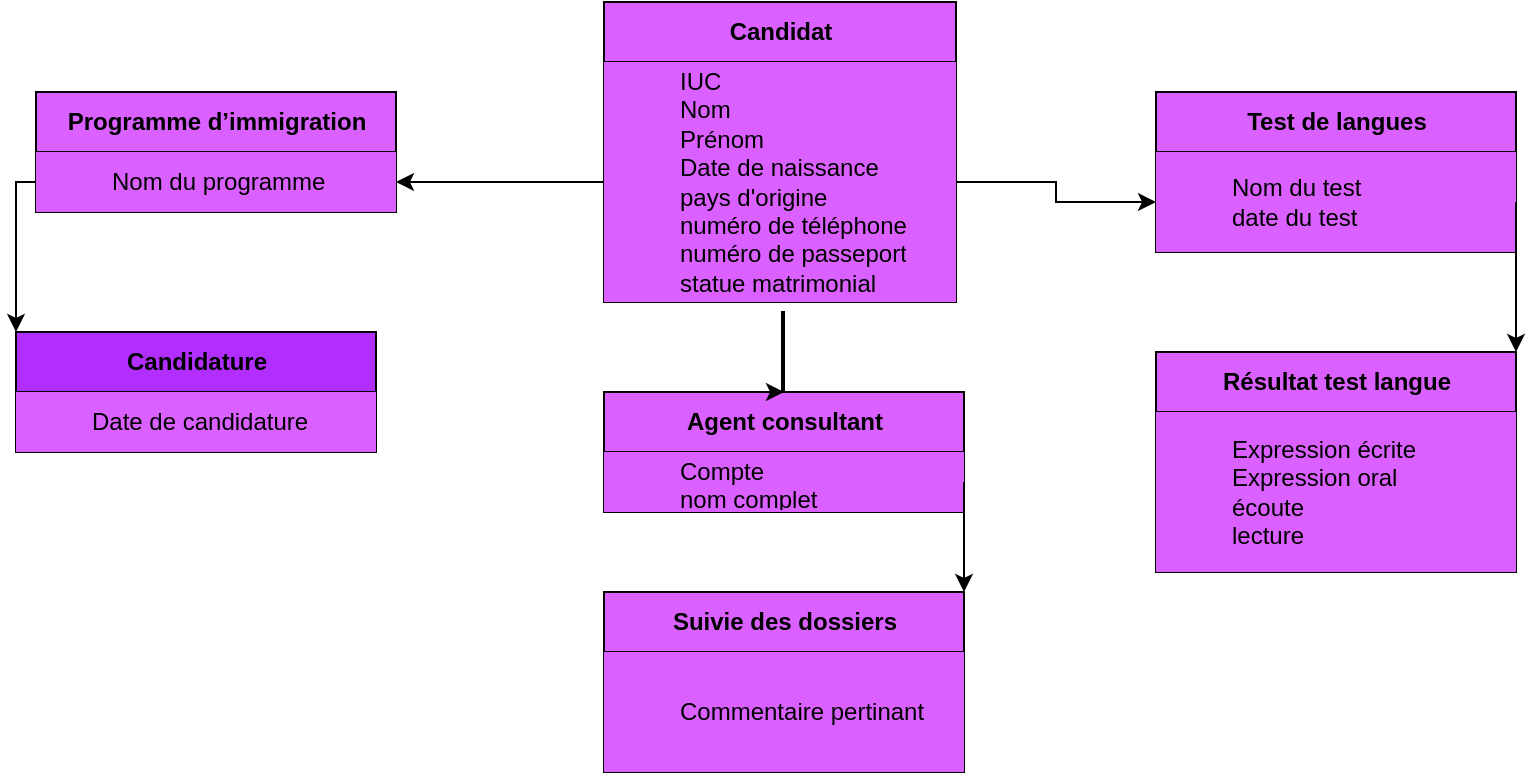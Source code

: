 <mxfile version="23.1.4" type="device">
  <diagram name="Page-1" id="f8WD6x9Ryh0b6BnvdUkP">
    <mxGraphModel dx="1242" dy="569" grid="1" gridSize="10" guides="1" tooltips="1" connect="1" arrows="1" fold="1" page="1" pageScale="1" pageWidth="827" pageHeight="1169" math="0" shadow="0">
      <root>
        <mxCell id="0" />
        <mxCell id="1" parent="0" />
        <mxCell id="e0hxpYVWqys8dBpXmxLi-1" value="Candidat" style="shape=table;startSize=30;container=1;collapsible=1;childLayout=tableLayout;fixedRows=1;rowLines=0;fontStyle=1;align=center;resizeLast=1;html=1;fillColor=#DA61FF;" vertex="1" parent="1">
          <mxGeometry x="324" y="5" width="176" height="150" as="geometry" />
        </mxCell>
        <mxCell id="e0hxpYVWqys8dBpXmxLi-5" value="" style="shape=tableRow;horizontal=0;startSize=0;swimlaneHead=0;swimlaneBody=0;fillColor=none;collapsible=0;dropTarget=0;points=[[0,0.5],[1,0.5]];portConstraint=eastwest;top=0;left=0;right=0;bottom=0;" vertex="1" parent="e0hxpYVWqys8dBpXmxLi-1">
          <mxGeometry y="30" width="176" height="120" as="geometry" />
        </mxCell>
        <mxCell id="e0hxpYVWqys8dBpXmxLi-6" value="" style="shape=partialRectangle;connectable=0;fillColor=#DA61FF;top=0;left=0;bottom=0;right=0;editable=1;overflow=hidden;whiteSpace=wrap;html=1;" vertex="1" parent="e0hxpYVWqys8dBpXmxLi-5">
          <mxGeometry width="30" height="120" as="geometry">
            <mxRectangle width="30" height="120" as="alternateBounds" />
          </mxGeometry>
        </mxCell>
        <mxCell id="e0hxpYVWqys8dBpXmxLi-7" value="IUC&lt;br&gt;Nom&lt;br&gt;Prénom&lt;br&gt;Date de naissance&lt;br&gt;pays d&#39;origine&lt;br&gt;numéro de téléphone&lt;br&gt;numéro de passeport&lt;br&gt;statue matrimonial" style="shape=partialRectangle;connectable=0;fillColor=#DA61FF;top=0;left=0;bottom=0;right=0;align=left;spacingLeft=6;overflow=hidden;whiteSpace=wrap;html=1;" vertex="1" parent="e0hxpYVWqys8dBpXmxLi-5">
          <mxGeometry x="30" width="146" height="120" as="geometry">
            <mxRectangle width="146" height="120" as="alternateBounds" />
          </mxGeometry>
        </mxCell>
        <mxCell id="e0hxpYVWqys8dBpXmxLi-14" value="Programme d’immigration" style="shape=table;startSize=30;container=1;collapsible=1;childLayout=tableLayout;fixedRows=1;rowLines=0;fontStyle=1;align=center;resizeLast=1;html=1;fillColor=#DA61FF;" vertex="1" parent="1">
          <mxGeometry x="40" y="50" width="180" height="60" as="geometry" />
        </mxCell>
        <mxCell id="e0hxpYVWqys8dBpXmxLi-24" value="" style="shape=tableRow;horizontal=0;startSize=0;swimlaneHead=0;swimlaneBody=0;fillColor=none;collapsible=0;dropTarget=0;points=[[0,0.5],[1,0.5]];portConstraint=eastwest;top=0;left=0;right=0;bottom=0;" vertex="1" parent="e0hxpYVWqys8dBpXmxLi-14">
          <mxGeometry y="30" width="180" height="30" as="geometry" />
        </mxCell>
        <mxCell id="e0hxpYVWqys8dBpXmxLi-25" value="" style="shape=partialRectangle;connectable=0;fillColor=#DA61FF;top=0;left=0;bottom=0;right=0;editable=1;overflow=hidden;whiteSpace=wrap;html=1;" vertex="1" parent="e0hxpYVWqys8dBpXmxLi-24">
          <mxGeometry width="30" height="30" as="geometry">
            <mxRectangle width="30" height="30" as="alternateBounds" />
          </mxGeometry>
        </mxCell>
        <mxCell id="e0hxpYVWqys8dBpXmxLi-26" value="Nom du programme" style="shape=partialRectangle;connectable=0;fillColor=#DA61FF;top=0;left=0;bottom=0;right=0;align=left;spacingLeft=6;overflow=hidden;whiteSpace=wrap;html=1;" vertex="1" parent="e0hxpYVWqys8dBpXmxLi-24">
          <mxGeometry x="30" width="150" height="30" as="geometry">
            <mxRectangle width="150" height="30" as="alternateBounds" />
          </mxGeometry>
        </mxCell>
        <mxCell id="e0hxpYVWqys8dBpXmxLi-27" value="Test de langues" style="shape=table;startSize=30;container=1;collapsible=1;childLayout=tableLayout;fixedRows=1;rowLines=0;fontStyle=1;align=center;resizeLast=1;html=1;fillColor=#DA61FF;" vertex="1" parent="1">
          <mxGeometry x="600" y="50" width="180" height="80" as="geometry" />
        </mxCell>
        <mxCell id="e0hxpYVWqys8dBpXmxLi-37" value="" style="shape=tableRow;horizontal=0;startSize=0;swimlaneHead=0;swimlaneBody=0;fillColor=none;collapsible=0;dropTarget=0;points=[[0,0.5],[1,0.5]];portConstraint=eastwest;top=0;left=0;right=0;bottom=0;" vertex="1" parent="e0hxpYVWqys8dBpXmxLi-27">
          <mxGeometry y="30" width="180" height="50" as="geometry" />
        </mxCell>
        <mxCell id="e0hxpYVWqys8dBpXmxLi-38" value="" style="shape=partialRectangle;connectable=0;fillColor=#DA61FF;top=0;left=0;bottom=0;right=0;editable=1;overflow=hidden;whiteSpace=wrap;html=1;" vertex="1" parent="e0hxpYVWqys8dBpXmxLi-37">
          <mxGeometry width="30" height="50" as="geometry">
            <mxRectangle width="30" height="50" as="alternateBounds" />
          </mxGeometry>
        </mxCell>
        <mxCell id="e0hxpYVWqys8dBpXmxLi-39" value="Nom du test&lt;br&gt;date du test" style="shape=partialRectangle;connectable=0;fillColor=#DA61FF;top=0;left=0;bottom=0;right=0;align=left;spacingLeft=6;overflow=hidden;whiteSpace=wrap;html=1;" vertex="1" parent="e0hxpYVWqys8dBpXmxLi-37">
          <mxGeometry x="30" width="150" height="50" as="geometry">
            <mxRectangle width="150" height="50" as="alternateBounds" />
          </mxGeometry>
        </mxCell>
        <mxCell id="e0hxpYVWqys8dBpXmxLi-40" value="Agent consultant" style="shape=table;startSize=30;container=1;collapsible=1;childLayout=tableLayout;fixedRows=1;rowLines=0;fontStyle=1;align=center;resizeLast=1;html=1;fillColor=#DA61FF;" vertex="1" parent="1">
          <mxGeometry x="324" y="200" width="180" height="60" as="geometry" />
        </mxCell>
        <mxCell id="e0hxpYVWqys8dBpXmxLi-50" value="" style="shape=tableRow;horizontal=0;startSize=0;swimlaneHead=0;swimlaneBody=0;fillColor=none;collapsible=0;dropTarget=0;points=[[0,0.5],[1,0.5]];portConstraint=eastwest;top=0;left=0;right=0;bottom=0;" vertex="1" parent="e0hxpYVWqys8dBpXmxLi-40">
          <mxGeometry y="30" width="180" height="30" as="geometry" />
        </mxCell>
        <mxCell id="e0hxpYVWqys8dBpXmxLi-51" value="" style="shape=partialRectangle;connectable=0;fillColor=#DA61FF;top=0;left=0;bottom=0;right=0;editable=1;overflow=hidden;whiteSpace=wrap;html=1;" vertex="1" parent="e0hxpYVWqys8dBpXmxLi-50">
          <mxGeometry width="30" height="30" as="geometry">
            <mxRectangle width="30" height="30" as="alternateBounds" />
          </mxGeometry>
        </mxCell>
        <mxCell id="e0hxpYVWqys8dBpXmxLi-52" value="Compte&lt;br&gt;nom complet" style="shape=partialRectangle;connectable=0;fillColor=#DA61FF;top=0;left=0;bottom=0;right=0;align=left;spacingLeft=6;overflow=hidden;whiteSpace=wrap;html=1;" vertex="1" parent="e0hxpYVWqys8dBpXmxLi-50">
          <mxGeometry x="30" width="150" height="30" as="geometry">
            <mxRectangle width="150" height="30" as="alternateBounds" />
          </mxGeometry>
        </mxCell>
        <mxCell id="e0hxpYVWqys8dBpXmxLi-66" value="Candidature" style="shape=table;startSize=30;container=1;collapsible=1;childLayout=tableLayout;fixedRows=1;rowLines=0;fontStyle=1;align=center;resizeLast=1;html=1;fillColor=#B22EFF;" vertex="1" parent="1">
          <mxGeometry x="30" y="170" width="180" height="60" as="geometry" />
        </mxCell>
        <mxCell id="e0hxpYVWqys8dBpXmxLi-67" value="" style="shape=tableRow;horizontal=0;startSize=0;swimlaneHead=0;swimlaneBody=0;fillColor=none;collapsible=0;dropTarget=0;points=[[0,0.5],[1,0.5]];portConstraint=eastwest;top=0;left=0;right=0;bottom=0;" vertex="1" parent="e0hxpYVWqys8dBpXmxLi-66">
          <mxGeometry y="30" width="180" height="30" as="geometry" />
        </mxCell>
        <mxCell id="e0hxpYVWqys8dBpXmxLi-68" value="" style="shape=partialRectangle;connectable=0;fillColor=#DA61FF;top=0;left=0;bottom=0;right=0;editable=1;overflow=hidden;whiteSpace=wrap;html=1;" vertex="1" parent="e0hxpYVWqys8dBpXmxLi-67">
          <mxGeometry width="30" height="30" as="geometry">
            <mxRectangle width="30" height="30" as="alternateBounds" />
          </mxGeometry>
        </mxCell>
        <mxCell id="e0hxpYVWqys8dBpXmxLi-69" value="Date de candidature" style="shape=partialRectangle;connectable=0;fillColor=#DA61FF;top=0;left=0;bottom=0;right=0;align=left;spacingLeft=6;overflow=hidden;whiteSpace=wrap;html=1;" vertex="1" parent="e0hxpYVWqys8dBpXmxLi-67">
          <mxGeometry x="30" width="150" height="30" as="geometry">
            <mxRectangle width="150" height="30" as="alternateBounds" />
          </mxGeometry>
        </mxCell>
        <mxCell id="e0hxpYVWqys8dBpXmxLi-76" value="Suivie des dossiers" style="shape=table;startSize=30;container=1;collapsible=1;childLayout=tableLayout;fixedRows=1;rowLines=0;fontStyle=1;align=center;resizeLast=1;html=1;fillColor=#DA61FF;" vertex="1" parent="1">
          <mxGeometry x="324" y="300" width="180" height="90" as="geometry" />
        </mxCell>
        <mxCell id="e0hxpYVWqys8dBpXmxLi-77" value="" style="shape=tableRow;horizontal=0;startSize=0;swimlaneHead=0;swimlaneBody=0;fillColor=none;collapsible=0;dropTarget=0;points=[[0,0.5],[1,0.5]];portConstraint=eastwest;top=0;left=0;right=0;bottom=0;" vertex="1" parent="e0hxpYVWqys8dBpXmxLi-76">
          <mxGeometry y="30" width="180" height="60" as="geometry" />
        </mxCell>
        <mxCell id="e0hxpYVWqys8dBpXmxLi-78" value="" style="shape=partialRectangle;connectable=0;fillColor=#DA61FF;top=0;left=0;bottom=0;right=0;editable=1;overflow=hidden;whiteSpace=wrap;html=1;" vertex="1" parent="e0hxpYVWqys8dBpXmxLi-77">
          <mxGeometry width="30" height="60" as="geometry">
            <mxRectangle width="30" height="60" as="alternateBounds" />
          </mxGeometry>
        </mxCell>
        <mxCell id="e0hxpYVWqys8dBpXmxLi-79" value="Commentaire pertinant" style="shape=partialRectangle;connectable=0;fillColor=#DA61FF;top=0;left=0;bottom=0;right=0;align=left;spacingLeft=6;overflow=hidden;whiteSpace=wrap;html=1;" vertex="1" parent="e0hxpYVWqys8dBpXmxLi-77">
          <mxGeometry x="30" width="150" height="60" as="geometry">
            <mxRectangle width="150" height="60" as="alternateBounds" />
          </mxGeometry>
        </mxCell>
        <mxCell id="e0hxpYVWqys8dBpXmxLi-88" value="Résultat test langue" style="shape=table;startSize=30;container=1;collapsible=1;childLayout=tableLayout;fixedRows=1;rowLines=0;fontStyle=1;align=center;resizeLast=1;html=1;fillColor=#DA61FF;" vertex="1" parent="1">
          <mxGeometry x="600" y="180" width="180" height="110" as="geometry" />
        </mxCell>
        <mxCell id="e0hxpYVWqys8dBpXmxLi-89" value="" style="shape=tableRow;horizontal=0;startSize=0;swimlaneHead=0;swimlaneBody=0;fillColor=none;collapsible=0;dropTarget=0;points=[[0,0.5],[1,0.5]];portConstraint=eastwest;top=0;left=0;right=0;bottom=0;" vertex="1" parent="e0hxpYVWqys8dBpXmxLi-88">
          <mxGeometry y="30" width="180" height="80" as="geometry" />
        </mxCell>
        <mxCell id="e0hxpYVWqys8dBpXmxLi-90" value="" style="shape=partialRectangle;connectable=0;fillColor=#DA61FF;top=0;left=0;bottom=0;right=0;editable=1;overflow=hidden;whiteSpace=wrap;html=1;" vertex="1" parent="e0hxpYVWqys8dBpXmxLi-89">
          <mxGeometry width="30" height="80" as="geometry">
            <mxRectangle width="30" height="80" as="alternateBounds" />
          </mxGeometry>
        </mxCell>
        <mxCell id="e0hxpYVWqys8dBpXmxLi-91" value="Expression écrite&lt;br&gt;Expression oral&lt;br&gt;écoute&lt;br&gt;lecture" style="shape=partialRectangle;connectable=0;fillColor=#DA61FF;top=0;left=0;bottom=0;right=0;align=left;spacingLeft=6;overflow=hidden;whiteSpace=wrap;html=1;" vertex="1" parent="e0hxpYVWqys8dBpXmxLi-89">
          <mxGeometry x="30" width="150" height="80" as="geometry">
            <mxRectangle width="150" height="80" as="alternateBounds" />
          </mxGeometry>
        </mxCell>
        <mxCell id="e0hxpYVWqys8dBpXmxLi-93" style="edgeStyle=orthogonalEdgeStyle;rounded=0;orthogonalLoop=1;jettySize=auto;html=1;exitX=0;exitY=0.5;exitDx=0;exitDy=0;" edge="1" parent="1" source="e0hxpYVWqys8dBpXmxLi-5">
          <mxGeometry relative="1" as="geometry">
            <mxPoint x="324" y="95" as="targetPoint" />
          </mxGeometry>
        </mxCell>
        <mxCell id="e0hxpYVWqys8dBpXmxLi-99" style="edgeStyle=orthogonalEdgeStyle;rounded=0;orthogonalLoop=1;jettySize=auto;html=1;exitX=0;exitY=0.5;exitDx=0;exitDy=0;entryX=1;entryY=0.5;entryDx=0;entryDy=0;" edge="1" parent="1" source="e0hxpYVWqys8dBpXmxLi-5" target="e0hxpYVWqys8dBpXmxLi-24">
          <mxGeometry relative="1" as="geometry" />
        </mxCell>
        <mxCell id="e0hxpYVWqys8dBpXmxLi-100" style="edgeStyle=orthogonalEdgeStyle;rounded=0;orthogonalLoop=1;jettySize=auto;html=1;exitX=1;exitY=0.5;exitDx=0;exitDy=0;entryX=0;entryY=0.5;entryDx=0;entryDy=0;" edge="1" parent="1" source="e0hxpYVWqys8dBpXmxLi-5" target="e0hxpYVWqys8dBpXmxLi-37">
          <mxGeometry relative="1" as="geometry" />
        </mxCell>
        <mxCell id="e0hxpYVWqys8dBpXmxLi-101" style="edgeStyle=orthogonalEdgeStyle;rounded=0;orthogonalLoop=1;jettySize=auto;html=1;exitX=0;exitY=0.5;exitDx=0;exitDy=0;entryX=0;entryY=0;entryDx=0;entryDy=0;" edge="1" parent="1" source="e0hxpYVWqys8dBpXmxLi-24" target="e0hxpYVWqys8dBpXmxLi-66">
          <mxGeometry relative="1" as="geometry">
            <Array as="points">
              <mxPoint x="30" y="95" />
            </Array>
          </mxGeometry>
        </mxCell>
        <mxCell id="e0hxpYVWqys8dBpXmxLi-102" style="edgeStyle=orthogonalEdgeStyle;rounded=0;orthogonalLoop=1;jettySize=auto;html=1;exitX=1;exitY=0.5;exitDx=0;exitDy=0;entryX=1;entryY=0;entryDx=0;entryDy=0;" edge="1" parent="1" source="e0hxpYVWqys8dBpXmxLi-37" target="e0hxpYVWqys8dBpXmxLi-88">
          <mxGeometry relative="1" as="geometry">
            <Array as="points">
              <mxPoint x="780" y="130" />
              <mxPoint x="780" y="130" />
            </Array>
          </mxGeometry>
        </mxCell>
        <mxCell id="e0hxpYVWqys8dBpXmxLi-103" style="edgeStyle=orthogonalEdgeStyle;rounded=0;orthogonalLoop=1;jettySize=auto;html=1;exitX=0.5;exitY=0;exitDx=0;exitDy=0;entryX=0.5;entryY=0;entryDx=0;entryDy=0;" edge="1" parent="1" source="e0hxpYVWqys8dBpXmxLi-40" target="e0hxpYVWqys8dBpXmxLi-40">
          <mxGeometry relative="1" as="geometry">
            <Array as="points">
              <mxPoint x="414" y="160" />
              <mxPoint x="413" y="160" />
            </Array>
          </mxGeometry>
        </mxCell>
        <mxCell id="e0hxpYVWqys8dBpXmxLi-104" style="edgeStyle=orthogonalEdgeStyle;rounded=0;orthogonalLoop=1;jettySize=auto;html=1;exitX=1;exitY=0.5;exitDx=0;exitDy=0;entryX=1;entryY=0;entryDx=0;entryDy=0;" edge="1" parent="1" source="e0hxpYVWqys8dBpXmxLi-50" target="e0hxpYVWqys8dBpXmxLi-76">
          <mxGeometry relative="1" as="geometry">
            <Array as="points">
              <mxPoint x="504" y="270" />
              <mxPoint x="504" y="270" />
            </Array>
          </mxGeometry>
        </mxCell>
      </root>
    </mxGraphModel>
  </diagram>
</mxfile>
